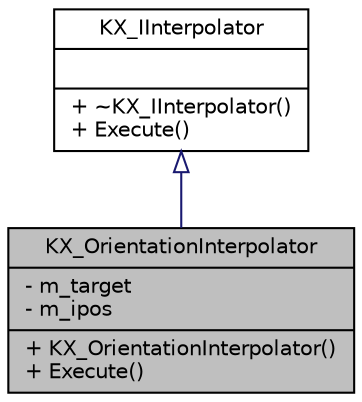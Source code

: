 digraph G
{
  edge [fontname="Helvetica",fontsize="10",labelfontname="Helvetica",labelfontsize="10"];
  node [fontname="Helvetica",fontsize="10",shape=record];
  Node1 [label="{KX_OrientationInterpolator\n|- m_target\l- m_ipos\l|+ KX_OrientationInterpolator()\l+ Execute()\l}",height=0.2,width=0.4,color="black", fillcolor="grey75", style="filled" fontcolor="black"];
  Node2 -> Node1 [dir=back,color="midnightblue",fontsize="10",style="solid",arrowtail="empty",fontname="Helvetica"];
  Node2 [label="{KX_IInterpolator\n||+ ~KX_IInterpolator()\l+ Execute()\l}",height=0.2,width=0.4,color="black", fillcolor="white", style="filled",URL="$d5/dbd/classKX__IInterpolator.html"];
}

